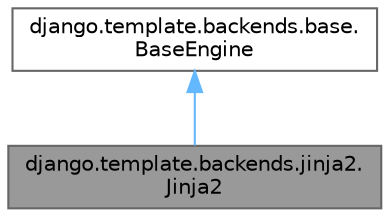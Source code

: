 digraph "django.template.backends.jinja2.Jinja2"
{
 // LATEX_PDF_SIZE
  bgcolor="transparent";
  edge [fontname=Helvetica,fontsize=10,labelfontname=Helvetica,labelfontsize=10];
  node [fontname=Helvetica,fontsize=10,shape=box,height=0.2,width=0.4];
  Node1 [id="Node000001",label="django.template.backends.jinja2.\lJinja2",height=0.2,width=0.4,color="gray40", fillcolor="grey60", style="filled", fontcolor="black",tooltip=" "];
  Node2 -> Node1 [id="edge1_Node000001_Node000002",dir="back",color="steelblue1",style="solid",tooltip=" "];
  Node2 [id="Node000002",label="django.template.backends.base.\lBaseEngine",height=0.2,width=0.4,color="gray40", fillcolor="white", style="filled",URL="$classdjango_1_1template_1_1backends_1_1base_1_1_base_engine.html",tooltip=" "];
}
